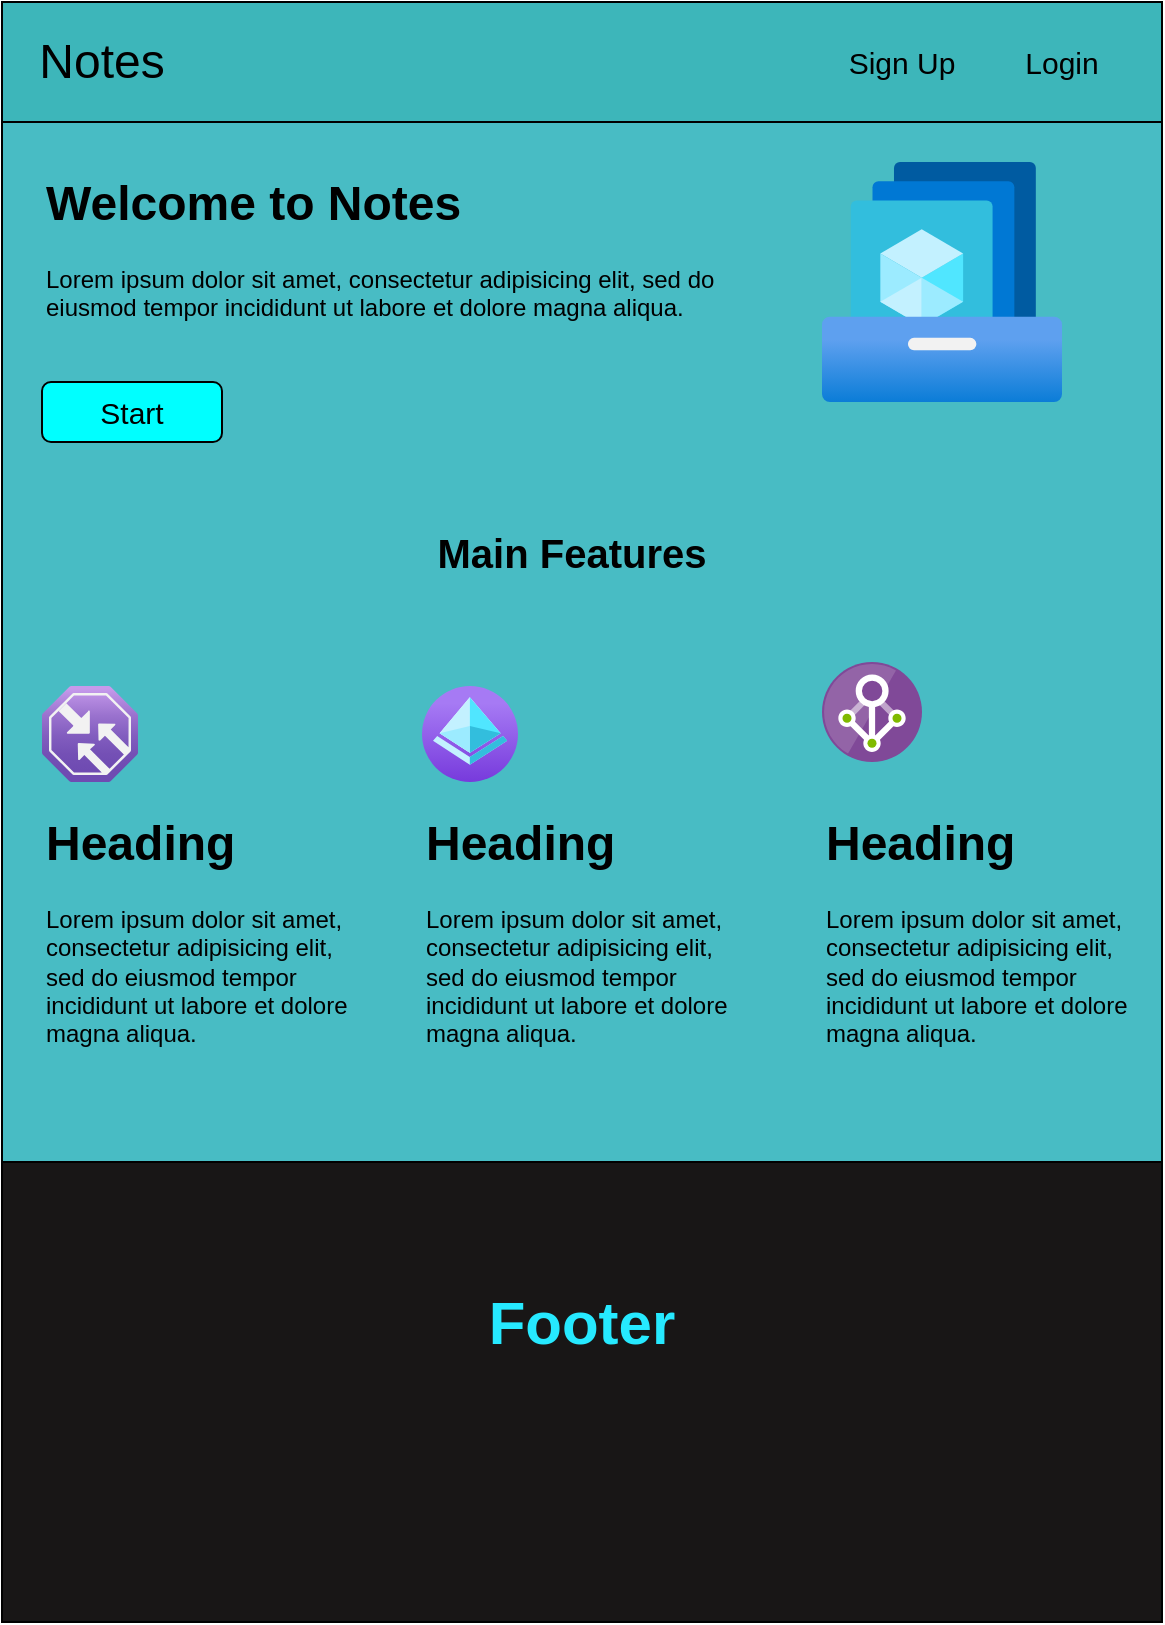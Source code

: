 <mxfile version="24.7.6" pages="6">
  <diagram name="Home Page - No Login" id="YtsLtjv597J_4w6NG1Qv">
    <mxGraphModel dx="1323" dy="743" grid="1" gridSize="10" guides="1" tooltips="1" connect="1" arrows="1" fold="1" page="1" pageScale="1" pageWidth="850" pageHeight="1100" math="0" shadow="0">
      <root>
        <mxCell id="0" />
        <mxCell id="1" parent="0" />
        <mxCell id="EjhWll9vh8XlGAGEeRtv-2" value="" style="rounded=0;whiteSpace=wrap;html=1;fillColor=#48BCC4;" parent="1" vertex="1">
          <mxGeometry x="120" width="580" height="810" as="geometry" />
        </mxCell>
        <mxCell id="5flC0jKzOp5al7qaTR1y-3" value="" style="rounded=1;whiteSpace=wrap;html=1;movable=1;resizable=1;rotatable=1;deletable=1;editable=1;locked=0;connectable=1;arcSize=0;fillColor=#3DB6BA;" parent="1" vertex="1">
          <mxGeometry x="120" width="580" height="60" as="geometry" />
        </mxCell>
        <mxCell id="5flC0jKzOp5al7qaTR1y-4" value="&lt;font style=&quot;font-size: 24px;&quot;&gt;Notes&lt;/font&gt;" style="text;html=1;align=center;verticalAlign=middle;whiteSpace=wrap;rounded=0;movable=1;resizable=1;rotatable=1;deletable=1;editable=1;locked=0;connectable=1;" parent="1" vertex="1">
          <mxGeometry x="130" y="10" width="80" height="40" as="geometry" />
        </mxCell>
        <mxCell id="5flC0jKzOp5al7qaTR1y-6" value="&lt;font style=&quot;font-size: 15px;&quot;&gt;Login&lt;/font&gt;" style="text;html=1;align=center;verticalAlign=middle;whiteSpace=wrap;rounded=0;movable=1;resizable=1;rotatable=1;deletable=1;editable=1;locked=0;connectable=1;" parent="1" vertex="1">
          <mxGeometry x="620" y="15" width="60" height="30" as="geometry" />
        </mxCell>
        <mxCell id="5flC0jKzOp5al7qaTR1y-7" value="&lt;font style=&quot;font-size: 15px;&quot;&gt;Sign Up&lt;/font&gt;" style="text;html=1;align=center;verticalAlign=middle;whiteSpace=wrap;rounded=0;movable=1;resizable=1;rotatable=1;deletable=1;editable=1;locked=0;connectable=1;" parent="1" vertex="1">
          <mxGeometry x="540" y="15" width="60" height="30" as="geometry" />
        </mxCell>
        <mxCell id="VovZ6n3R5ywatHSzWjU2-3" value="&lt;h1 style=&quot;margin-top: 0px;&quot;&gt;Welcome to Notes&lt;/h1&gt;&lt;p&gt;Lorem ipsum dolor sit amet, consectetur adipisicing elit, sed do eiusmod tempor incididunt ut labore et dolore magna aliqua.&lt;/p&gt;" style="text;html=1;whiteSpace=wrap;overflow=hidden;rounded=0;" parent="1" vertex="1">
          <mxGeometry x="140" y="80" width="360" height="170" as="geometry" />
        </mxCell>
        <mxCell id="VovZ6n3R5ywatHSzWjU2-4" value="&lt;font style=&quot;font-size: 15px;&quot;&gt;Start&lt;/font&gt;" style="rounded=1;whiteSpace=wrap;html=1;fillColor=#00FFFF;" parent="1" vertex="1">
          <mxGeometry x="140" y="190" width="90" height="30" as="geometry" />
        </mxCell>
        <mxCell id="VovZ6n3R5ywatHSzWjU2-6" value="&lt;h1 style=&quot;margin-top: 0px;&quot;&gt;Heading&lt;/h1&gt;&lt;p&gt;Lorem ipsum dolor sit amet, consectetur adipisicing elit, sed do eiusmod tempor incididunt ut labore et dolore magna aliqua.&lt;/p&gt;" style="text;html=1;whiteSpace=wrap;overflow=hidden;rounded=0;" parent="1" vertex="1">
          <mxGeometry x="140" y="400" width="160" height="150" as="geometry" />
        </mxCell>
        <mxCell id="VovZ6n3R5ywatHSzWjU2-9" value="&lt;h1 style=&quot;margin-top: 0px;&quot;&gt;Heading&lt;/h1&gt;&lt;p&gt;Lorem ipsum dolor sit amet, consectetur adipisicing elit, sed do eiusmod tempor incididunt ut labore et dolore magna aliqua.&lt;/p&gt;" style="text;html=1;whiteSpace=wrap;overflow=hidden;rounded=0;" parent="1" vertex="1">
          <mxGeometry x="330" y="400" width="160" height="150" as="geometry" />
        </mxCell>
        <mxCell id="VovZ6n3R5ywatHSzWjU2-11" value="&lt;h1 style=&quot;margin-top: 0px;&quot;&gt;Heading&lt;/h1&gt;&lt;p&gt;Lorem ipsum dolor sit amet, consectetur adipisicing elit, sed do eiusmod tempor incididunt ut labore et dolore magna aliqua.&lt;/p&gt;" style="text;html=1;whiteSpace=wrap;overflow=hidden;rounded=0;" parent="1" vertex="1">
          <mxGeometry x="530" y="400" width="160" height="150" as="geometry" />
        </mxCell>
        <mxCell id="VovZ6n3R5ywatHSzWjU2-20" value="" style="rounded=0;whiteSpace=wrap;html=1;fillColor=#181616;" parent="1" vertex="1">
          <mxGeometry x="120" y="580" width="580" height="230" as="geometry" />
        </mxCell>
        <mxCell id="VovZ6n3R5ywatHSzWjU2-21" value="&lt;font color=&quot;#26e9ff&quot; size=&quot;1&quot; style=&quot;&quot;&gt;&lt;b style=&quot;font-size: 30px;&quot;&gt;Footer&lt;/b&gt;&lt;/font&gt;" style="text;html=1;align=center;verticalAlign=middle;whiteSpace=wrap;rounded=0;movable=1;resizable=1;rotatable=1;deletable=1;editable=1;locked=0;connectable=1;" parent="1" vertex="1">
          <mxGeometry x="350" y="640" width="120" height="40" as="geometry" />
        </mxCell>
        <mxCell id="VovZ6n3R5ywatHSzWjU2-95" value="&lt;b&gt;&lt;font style=&quot;font-size: 20px;&quot;&gt;Main Features&lt;/font&gt;&lt;/b&gt;" style="text;html=1;align=center;verticalAlign=middle;whiteSpace=wrap;rounded=0;fillColor=#48BCC4;" parent="1" vertex="1">
          <mxGeometry x="325" y="260" width="160" height="30" as="geometry" />
        </mxCell>
        <mxCell id="VovZ6n3R5ywatHSzWjU2-97" value="" style="image;aspect=fixed;html=1;points=[];align=center;fontSize=12;image=img/lib/azure2/networking/Traffic_Manager_Profiles.svg;" parent="1" vertex="1">
          <mxGeometry x="140" y="342" width="48" height="48" as="geometry" />
        </mxCell>
        <mxCell id="VovZ6n3R5ywatHSzWjU2-98" value="" style="image;aspect=fixed;html=1;points=[];align=center;fontSize=12;image=img/lib/azure2/identity/Azure_AD_Privilege_Identity_Management.svg;" parent="1" vertex="1">
          <mxGeometry x="330" y="342" width="48" height="48" as="geometry" />
        </mxCell>
        <mxCell id="VovZ6n3R5ywatHSzWjU2-99" value="" style="image;sketch=0;aspect=fixed;html=1;points=[];align=center;fontSize=12;image=img/lib/mscae/Azure_AD_Privileged_Identity_Management.svg;" parent="1" vertex="1">
          <mxGeometry x="530" y="330" width="50" height="50" as="geometry" />
        </mxCell>
        <mxCell id="VovZ6n3R5ywatHSzWjU2-103" value="" style="image;aspect=fixed;html=1;points=[];align=center;fontSize=12;image=img/lib/azure2/compute/Shared_Image_Galleries.svg;" parent="1" vertex="1">
          <mxGeometry x="530" y="80" width="120" height="120" as="geometry" />
        </mxCell>
      </root>
    </mxGraphModel>
  </diagram>
  <diagram id="C2n_NYNymnxUVJofGS9h" name="Home Page - Login In">
    <mxGraphModel dx="1323" dy="743" grid="1" gridSize="10" guides="1" tooltips="1" connect="1" arrows="1" fold="1" page="1" pageScale="1" pageWidth="850" pageHeight="1100" math="0" shadow="0">
      <root>
        <mxCell id="0" />
        <mxCell id="1" parent="0" />
        <mxCell id="3x4hByumME01eo94Uom0-1" value="" style="rounded=0;whiteSpace=wrap;html=1;" vertex="1" parent="1">
          <mxGeometry x="120" y="80" width="590" height="950" as="geometry" />
        </mxCell>
        <mxCell id="WuStIot8D7VK95Nnwk7J-1" value="" style="rounded=0;whiteSpace=wrap;html=1;movable=1;resizable=1;rotatable=1;deletable=1;editable=1;locked=0;connectable=1;" vertex="1" parent="1">
          <mxGeometry x="120" y="80" width="590" height="61.03" as="geometry" />
        </mxCell>
        <mxCell id="WuStIot8D7VK95Nnwk7J-2" value="&lt;font style=&quot;font-size: 24px;&quot;&gt;Note&lt;/font&gt;" style="text;html=1;align=center;verticalAlign=middle;whiteSpace=wrap;rounded=0;movable=1;resizable=1;rotatable=1;deletable=1;editable=1;locked=0;connectable=1;" vertex="1" parent="1">
          <mxGeometry x="130" y="90" width="80" height="40" as="geometry" />
        </mxCell>
        <mxCell id="WuStIot8D7VK95Nnwk7J-3" value="&lt;font style=&quot;font-size: 15px;&quot;&gt;Logout&lt;/font&gt;" style="text;html=1;align=center;verticalAlign=middle;whiteSpace=wrap;rounded=0;movable=1;resizable=1;rotatable=1;deletable=1;editable=1;locked=0;connectable=1;" vertex="1" parent="1">
          <mxGeometry x="630" y="95" width="60" height="30" as="geometry" />
        </mxCell>
        <mxCell id="WuStIot8D7VK95Nnwk7J-4" value="&lt;span style=&quot;font-size: 15px;&quot;&gt;All Notes&lt;/span&gt;" style="text;html=1;align=center;verticalAlign=middle;whiteSpace=wrap;rounded=0;movable=1;resizable=1;rotatable=1;deletable=1;editable=1;locked=0;connectable=1;" vertex="1" parent="1">
          <mxGeometry x="540" y="95" width="70" height="30" as="geometry" />
        </mxCell>
        <mxCell id="WuStIot8D7VK95Nnwk7J-5" value="&lt;font style=&quot;font-size: 15px;&quot;&gt;Category&lt;/font&gt;" style="text;html=1;align=center;verticalAlign=middle;whiteSpace=wrap;rounded=0;movable=1;resizable=1;rotatable=1;deletable=1;editable=1;locked=0;connectable=1;" vertex="1" parent="1">
          <mxGeometry x="460" y="95" width="60" height="30" as="geometry" />
        </mxCell>
        <mxCell id="3x4hByumME01eo94Uom0-3" value="Welcome, Nafreen - Add Notes" style="text;strokeColor=none;fillColor=none;html=1;fontSize=24;fontStyle=1;verticalAlign=middle;align=center;" vertex="1" parent="1">
          <mxGeometry x="120" y="160" width="400" height="40" as="geometry" />
        </mxCell>
        <mxCell id="3x4hByumME01eo94Uom0-18" value="&lt;span style=&quot;font-size: 12px;&quot;&gt;Add Note&lt;/span&gt;" style="rounded=1;html=1;shadow=0;dashed=0;whiteSpace=wrap;fontSize=10;fillColor=#666666;align=center;strokeColor=#2EEB2A;fontColor=#ffffff;" vertex="1" parent="1">
          <mxGeometry x="220" y="420" width="380" height="40" as="geometry" />
        </mxCell>
        <mxCell id="3x4hByumME01eo94Uom0-26" value="&lt;font style=&quot;font-size: 18px;&quot;&gt;Latest 5 Notes&lt;/font&gt;" style="text;strokeColor=none;fillColor=none;html=1;fontSize=24;fontStyle=1;verticalAlign=middle;align=center;" vertex="1" parent="1">
          <mxGeometry x="130" y="550" width="140" height="40" as="geometry" />
        </mxCell>
        <mxCell id="3x4hByumME01eo94Uom0-28" value="" style="line;strokeWidth=2;html=1;" vertex="1" parent="1">
          <mxGeometry x="120" y="590" width="590" height="10" as="geometry" />
        </mxCell>
        <mxCell id="3x4hByumME01eo94Uom0-29" value="&lt;h1 style=&quot;margin-top: 0px;&quot;&gt;Heading&lt;/h1&gt;&lt;p&gt;Lorem ipsum dolor sit amet, consectetur adipisicing elit, sed do eiusmod tempor incididunt ut labore et dolore magna aliqua.&lt;/p&gt;" style="text;html=1;whiteSpace=wrap;overflow=hidden;rounded=0;" vertex="1" parent="1">
          <mxGeometry x="130" y="610" width="510" height="90" as="geometry" />
        </mxCell>
        <mxCell id="3x4hByumME01eo94Uom0-34" value="" style="shape=image;html=1;verticalAlign=top;verticalLabelPosition=bottom;labelBackgroundColor=#ffffff;imageAspect=0;aspect=fixed;image=https://cdn3.iconfinder.com/data/icons/user-interface-797/32/User_interface_option_horizontal_list_menu_UI-128.png;rotation=90;" vertex="1" parent="1">
          <mxGeometry x="646" y="641" width="28" height="28" as="geometry" />
        </mxCell>
        <mxCell id="3x4hByumME01eo94Uom0-35" value="&lt;h1 style=&quot;margin-top: 0px;&quot;&gt;Heading&lt;/h1&gt;&lt;p&gt;Lorem ipsum dolor sit amet, consectetur adipisicing elit, sed do eiusmod tempor incididunt ut labore et dolore magna aliqua.&lt;/p&gt;" style="text;html=1;whiteSpace=wrap;overflow=hidden;rounded=0;" vertex="1" parent="1">
          <mxGeometry x="130" y="700" width="510" height="90" as="geometry" />
        </mxCell>
        <mxCell id="3x4hByumME01eo94Uom0-36" value="" style="shape=image;html=1;verticalAlign=top;verticalLabelPosition=bottom;labelBackgroundColor=#ffffff;imageAspect=0;aspect=fixed;image=https://cdn3.iconfinder.com/data/icons/user-interface-797/32/User_interface_option_horizontal_list_menu_UI-128.png;rotation=90;" vertex="1" parent="1">
          <mxGeometry x="646" y="731" width="28" height="28" as="geometry" />
        </mxCell>
        <mxCell id="3x4hByumME01eo94Uom0-39" value="" style="rounded=0;whiteSpace=wrap;html=1;" vertex="1" parent="1">
          <mxGeometry x="120" y="900" width="590" height="130" as="geometry" />
        </mxCell>
        <mxCell id="3x4hByumME01eo94Uom0-42" value="&lt;h1 style=&quot;margin-top: 0px;&quot;&gt;Heading&lt;/h1&gt;&lt;p&gt;Lorem ipsum dolor sit amet, consectetur adipisicing elit, sed do eiusmod tempor incididunt ut labore et dolore magna aliqua.&lt;/p&gt;" style="text;html=1;whiteSpace=wrap;overflow=hidden;rounded=0;" vertex="1" parent="1">
          <mxGeometry x="130" y="790" width="510" height="90" as="geometry" />
        </mxCell>
        <mxCell id="3x4hByumME01eo94Uom0-43" value="" style="shape=image;html=1;verticalAlign=top;verticalLabelPosition=bottom;labelBackgroundColor=#ffffff;imageAspect=0;aspect=fixed;image=https://cdn3.iconfinder.com/data/icons/user-interface-797/32/User_interface_option_horizontal_list_menu_UI-128.png;rotation=90;" vertex="1" parent="1">
          <mxGeometry x="646" y="821" width="28" height="28" as="geometry" />
        </mxCell>
        <mxCell id="2DfNFQR0HhvmWzw1FXsk-2" value="Form" style="text;strokeColor=none;fillColor=none;html=1;fontSize=24;fontStyle=1;verticalAlign=middle;align=center;" vertex="1" parent="1">
          <mxGeometry x="340" y="270" width="100" height="40" as="geometry" />
        </mxCell>
        <mxCell id="2DfNFQR0HhvmWzw1FXsk-3" value="Footer" style="text;strokeColor=none;fillColor=none;html=1;fontSize=24;fontStyle=1;verticalAlign=middle;align=center;" vertex="1" parent="1">
          <mxGeometry x="375" y="945" width="100" height="40" as="geometry" />
        </mxCell>
      </root>
    </mxGraphModel>
  </diagram>
  <diagram id="IzytPdPMPGfhQe3ve3zR" name="Sign In">
    <mxGraphModel dx="794" dy="446" grid="1" gridSize="10" guides="1" tooltips="1" connect="1" arrows="1" fold="1" page="1" pageScale="1" pageWidth="850" pageHeight="1100" math="0" shadow="0">
      <root>
        <mxCell id="0" />
        <mxCell id="1" parent="0" />
        <mxCell id="PIt8ADYwdlNZ4LiqXpWc-1" value="" style="strokeWidth=1;shadow=0;dashed=0;align=center;html=1;shape=mxgraph.mockup.forms.rrect;rSize=0;strokeColor=#999999;fillColor=#ffffff;" vertex="1" parent="1">
          <mxGeometry x="90" y="170" width="490" height="370" as="geometry" />
        </mxCell>
        <mxCell id="PIt8ADYwdlNZ4LiqXpWc-2" value="" style="strokeWidth=1;shadow=0;dashed=0;align=center;html=1;shape=mxgraph.mockup.forms.anchor;fontSize=12;fontColor=#666666;align=left;resizeWidth=1;spacingLeft=0;" vertex="1" parent="PIt8ADYwdlNZ4LiqXpWc-1">
          <mxGeometry width="245.0" height="20" relative="1" as="geometry">
            <mxPoint x="10" y="10" as="offset" />
          </mxGeometry>
        </mxCell>
        <mxCell id="PIt8ADYwdlNZ4LiqXpWc-3" value="" style="shape=line;strokeColor=#ddeeff;strokeWidth=2;html=1;resizeWidth=1;" vertex="1" parent="PIt8ADYwdlNZ4LiqXpWc-1">
          <mxGeometry width="441.0" height="10" relative="1" as="geometry">
            <mxPoint y="70" as="offset" />
          </mxGeometry>
        </mxCell>
        <mxCell id="PIt8ADYwdlNZ4LiqXpWc-4" value="User Name:" style="strokeWidth=1;shadow=0;dashed=0;align=center;html=1;shape=mxgraph.mockup.forms.anchor;fontSize=12;fontColor=#666666;align=left;resizeWidth=1;spacingLeft=0;" vertex="1" parent="PIt8ADYwdlNZ4LiqXpWc-1">
          <mxGeometry width="245.0" height="20" relative="1" as="geometry">
            <mxPoint x="10" y="100" as="offset" />
          </mxGeometry>
        </mxCell>
        <mxCell id="PIt8ADYwdlNZ4LiqXpWc-5" value="johndoe" style="strokeWidth=1;shadow=0;dashed=0;align=center;html=1;shape=mxgraph.mockup.forms.rrect;rSize=0;strokeColor=#999999;fontColor=#666666;align=left;spacingLeft=5;resizeWidth=1;" vertex="1" parent="PIt8ADYwdlNZ4LiqXpWc-1">
          <mxGeometry width="367.5" height="25" relative="1" as="geometry">
            <mxPoint x="10" y="120" as="offset" />
          </mxGeometry>
        </mxCell>
        <mxCell id="PIt8ADYwdlNZ4LiqXpWc-6" value="Password:" style="strokeWidth=1;shadow=0;dashed=0;align=center;html=1;shape=mxgraph.mockup.forms.anchor;fontSize=12;fontColor=#666666;align=left;resizeWidth=1;spacingLeft=0;" vertex="1" parent="PIt8ADYwdlNZ4LiqXpWc-1">
          <mxGeometry width="245.0" height="20" relative="1" as="geometry">
            <mxPoint x="10" y="155" as="offset" />
          </mxGeometry>
        </mxCell>
        <mxCell id="PIt8ADYwdlNZ4LiqXpWc-7" value="********" style="strokeWidth=1;shadow=0;dashed=0;align=center;html=1;shape=mxgraph.mockup.forms.rrect;rSize=0;strokeColor=#999999;fontColor=#666666;align=left;spacingLeft=5;resizeWidth=1;" vertex="1" parent="PIt8ADYwdlNZ4LiqXpWc-1">
          <mxGeometry width="367.5" height="25" relative="1" as="geometry">
            <mxPoint x="10" y="175" as="offset" />
          </mxGeometry>
        </mxCell>
        <mxCell id="PIt8ADYwdlNZ4LiqXpWc-8" value="SIGN IN" style="strokeWidth=1;shadow=0;dashed=0;align=center;html=1;shape=mxgraph.mockup.forms.rrect;rSize=5;strokeColor=none;fontColor=#ffffff;fillColor=#66bbff;fontSize=16;fontStyle=1;" vertex="1" parent="PIt8ADYwdlNZ4LiqXpWc-1">
          <mxGeometry y="1" width="80" height="30" relative="1" as="geometry">
            <mxPoint x="300" y="-160" as="offset" />
          </mxGeometry>
        </mxCell>
        <mxCell id="PIt8ADYwdlNZ4LiqXpWc-9" value="Forgot Password?" style="strokeWidth=1;shadow=0;dashed=0;align=center;html=1;shape=mxgraph.mockup.forms.anchor;fontSize=12;fontColor=#9999ff;align=left;spacingLeft=0;fontStyle=4;resizeWidth=1;" vertex="1" parent="PIt8ADYwdlNZ4LiqXpWc-1">
          <mxGeometry y="1" width="130" height="20" relative="1" as="geometry">
            <mxPoint x="10" y="-150" as="offset" />
          </mxGeometry>
        </mxCell>
        <mxCell id="PIt8ADYwdlNZ4LiqXpWc-10" value="" style="shape=line;strokeColor=#ddeeff;strokeWidth=2;html=1;resizeWidth=1;" vertex="1" parent="PIt8ADYwdlNZ4LiqXpWc-1">
          <mxGeometry y="1" width="441.0" height="10" relative="1" as="geometry">
            <mxPoint y="-90" as="offset" />
          </mxGeometry>
        </mxCell>
        <mxCell id="PIt8ADYwdlNZ4LiqXpWc-11" value="" style="strokeWidth=1;shadow=0;dashed=0;align=center;html=1;shape=mxgraph.mockup.forms.anchor;fontSize=12;fontColor=#666666;align=left;spacingLeft=0;resizeWidth=1;" vertex="1" parent="PIt8ADYwdlNZ4LiqXpWc-1">
          <mxGeometry y="1" width="70" height="20" relative="1" as="geometry">
            <mxPoint x="30" y="-140" as="offset" />
          </mxGeometry>
        </mxCell>
        <mxCell id="PIt8ADYwdlNZ4LiqXpWc-13" value="&lt;span style=&quot;font-size: 14px;&quot;&gt;&lt;font color=&quot;#de2853&quot;&gt;Register Here&lt;/font&gt;&lt;/span&gt;" style="strokeWidth=1;shadow=0;dashed=0;align=center;html=1;shape=mxgraph.mockup.forms.anchor;fontSize=12;fontColor=#9999ff;align=left;spacingLeft=0;fontStyle=4;resizeWidth=1;" vertex="1" parent="PIt8ADYwdlNZ4LiqXpWc-1">
          <mxGeometry x="110" y="300" width="130" height="20" as="geometry" />
        </mxCell>
        <mxCell id="PIt8ADYwdlNZ4LiqXpWc-14" value="&lt;font style=&quot;font-weight: normal; font-size: 14px;&quot;&gt;New Writer ?&lt;/font&gt;" style="text;strokeColor=none;fillColor=none;html=1;fontSize=24;fontStyle=1;verticalAlign=middle;align=left;" vertex="1" parent="PIt8ADYwdlNZ4LiqXpWc-1">
          <mxGeometry x="10" y="290" width="100" height="40" as="geometry" />
        </mxCell>
        <mxCell id="YxDLEsgu_CgFRWMcJ26E-1" value="Notes - Login" style="text;strokeColor=none;fillColor=none;html=1;fontSize=24;fontStyle=1;verticalAlign=middle;align=center;" vertex="1" parent="PIt8ADYwdlNZ4LiqXpWc-1">
          <mxGeometry x="155" y="10" width="180" height="40" as="geometry" />
        </mxCell>
      </root>
    </mxGraphModel>
  </diagram>
  <diagram id="xSyqDmCMOS5zJ63Zc0Rz" name="Sign Up">
    <mxGraphModel dx="794" dy="446" grid="1" gridSize="10" guides="1" tooltips="1" connect="1" arrows="1" fold="1" page="1" pageScale="1" pageWidth="850" pageHeight="1100" math="0" shadow="0">
      <root>
        <mxCell id="0" />
        <mxCell id="1" parent="0" />
        <mxCell id="Q_tldeaNphsJ2G3xtFfW-1" value="" style="strokeWidth=1;shadow=0;dashed=0;align=center;html=1;shape=mxgraph.mockup.forms.rrect;rSize=0;strokeColor=#999999;fillColor=#ffffff;" vertex="1" parent="1">
          <mxGeometry x="310" y="80" width="200" height="300" as="geometry" />
        </mxCell>
        <mxCell id="Q_tldeaNphsJ2G3xtFfW-2" value="Sign Up" style="strokeWidth=1;shadow=0;dashed=0;align=center;html=1;shape=mxgraph.mockup.forms.anchor;fontSize=12;fontColor=#666666;align=left;resizeWidth=1;spacingLeft=0;" vertex="1" parent="Q_tldeaNphsJ2G3xtFfW-1">
          <mxGeometry width="100" height="20" relative="1" as="geometry">
            <mxPoint x="10" y="10" as="offset" />
          </mxGeometry>
        </mxCell>
        <mxCell id="Q_tldeaNphsJ2G3xtFfW-3" value="" style="shape=line;strokeColor=#ddeeff;strokeWidth=2;html=1;resizeWidth=1;" vertex="1" parent="Q_tldeaNphsJ2G3xtFfW-1">
          <mxGeometry width="180" height="10" relative="1" as="geometry">
            <mxPoint x="10" y="30" as="offset" />
          </mxGeometry>
        </mxCell>
        <mxCell id="Q_tldeaNphsJ2G3xtFfW-4" value="User Name:" style="strokeWidth=1;shadow=0;dashed=0;align=center;html=1;shape=mxgraph.mockup.forms.anchor;fontSize=12;fontColor=#666666;align=left;resizeWidth=1;spacingLeft=0;" vertex="1" parent="Q_tldeaNphsJ2G3xtFfW-1">
          <mxGeometry width="100" height="20" relative="1" as="geometry">
            <mxPoint x="10" y="40" as="offset" />
          </mxGeometry>
        </mxCell>
        <mxCell id="Q_tldeaNphsJ2G3xtFfW-5" value="johndoe" style="strokeWidth=1;shadow=0;dashed=0;align=center;html=1;shape=mxgraph.mockup.forms.rrect;rSize=0;strokeColor=#999999;fontColor=#666666;align=left;spacingLeft=5;resizeWidth=1;" vertex="1" parent="Q_tldeaNphsJ2G3xtFfW-1">
          <mxGeometry width="150" height="25" relative="1" as="geometry">
            <mxPoint x="10" y="60" as="offset" />
          </mxGeometry>
        </mxCell>
        <mxCell id="Q_tldeaNphsJ2G3xtFfW-6" value="Password:" style="strokeWidth=1;shadow=0;dashed=0;align=center;html=1;shape=mxgraph.mockup.forms.anchor;fontSize=12;fontColor=#666666;align=left;resizeWidth=1;spacingLeft=0;" vertex="1" parent="Q_tldeaNphsJ2G3xtFfW-1">
          <mxGeometry width="100" height="20" relative="1" as="geometry">
            <mxPoint x="10" y="95" as="offset" />
          </mxGeometry>
        </mxCell>
        <mxCell id="Q_tldeaNphsJ2G3xtFfW-7" value="********" style="strokeWidth=1;shadow=0;dashed=0;align=center;html=1;shape=mxgraph.mockup.forms.rrect;rSize=0;strokeColor=#999999;fontColor=#666666;align=left;spacingLeft=5;resizeWidth=1;" vertex="1" parent="Q_tldeaNphsJ2G3xtFfW-1">
          <mxGeometry width="150" height="25" relative="1" as="geometry">
            <mxPoint x="10" y="115" as="offset" />
          </mxGeometry>
        </mxCell>
        <mxCell id="Q_tldeaNphsJ2G3xtFfW-8" value="SIGN UP" style="strokeWidth=1;shadow=0;dashed=0;align=center;html=1;shape=mxgraph.mockup.forms.rrect;rSize=5;strokeColor=none;fontColor=#ffffff;fillColor=#66bbff;fontSize=16;fontStyle=1;" vertex="1" parent="Q_tldeaNphsJ2G3xtFfW-1">
          <mxGeometry y="1" width="80" height="30" relative="1" as="geometry">
            <mxPoint x="20" y="-150" as="offset" />
          </mxGeometry>
        </mxCell>
        <mxCell id="Q_tldeaNphsJ2G3xtFfW-9" value="Forgot Password?" style="strokeWidth=1;shadow=0;dashed=0;align=center;html=1;shape=mxgraph.mockup.forms.anchor;fontSize=12;fontColor=#9999ff;align=left;spacingLeft=0;fontStyle=4;resizeWidth=1;" vertex="1" parent="Q_tldeaNphsJ2G3xtFfW-1">
          <mxGeometry y="1" width="150" height="20" relative="1" as="geometry">
            <mxPoint x="10" y="-110" as="offset" />
          </mxGeometry>
        </mxCell>
        <mxCell id="Q_tldeaNphsJ2G3xtFfW-10" value="" style="shape=line;strokeColor=#ddeeff;strokeWidth=2;html=1;resizeWidth=1;" vertex="1" parent="Q_tldeaNphsJ2G3xtFfW-1">
          <mxGeometry y="1" width="180" height="10" relative="1" as="geometry">
            <mxPoint x="10" y="-90" as="offset" />
          </mxGeometry>
        </mxCell>
        <mxCell id="Q_tldeaNphsJ2G3xtFfW-11" value="Already Exists" style="strokeWidth=1;shadow=0;dashed=0;align=center;html=1;shape=mxgraph.mockup.forms.anchor;fontSize=12;fontColor=#666666;align=left;spacingLeft=0;resizeWidth=1;" vertex="1" parent="Q_tldeaNphsJ2G3xtFfW-1">
          <mxGeometry y="1" width="150" height="20" relative="1" as="geometry">
            <mxPoint x="10" y="-70" as="offset" />
          </mxGeometry>
        </mxCell>
        <mxCell id="Q_tldeaNphsJ2G3xtFfW-12" value="Sign In" style="strokeWidth=1;shadow=0;dashed=0;align=center;html=1;shape=mxgraph.mockup.forms.rrect;rSize=5;strokeColor=none;fontColor=#ffffff;fillColor=#66bbff;fontSize=16;fontStyle=1;" vertex="1" parent="Q_tldeaNphsJ2G3xtFfW-1">
          <mxGeometry y="1" width="80" height="30" relative="1" as="geometry">
            <mxPoint x="20" y="-50" as="offset" />
          </mxGeometry>
        </mxCell>
      </root>
    </mxGraphModel>
  </diagram>
  <diagram id="yQCm3SbdXInkTqhAf-yB" name="All Notes">
    <mxGraphModel dx="794" dy="446" grid="1" gridSize="10" guides="1" tooltips="1" connect="1" arrows="1" fold="1" page="1" pageScale="1" pageWidth="850" pageHeight="1100" math="0" shadow="0">
      <root>
        <mxCell id="0" />
        <mxCell id="1" parent="0" />
        <mxCell id="d2Jo-64pAfSHCjoBaFFs-2" value="" style="rounded=1;arcSize=9;align=left;spacingLeft=5;strokeColor=#4C9AFF;html=1;strokeWidth=2;fontSize=12" vertex="1" parent="1">
          <mxGeometry x="220" y="140" width="290" height="33" as="geometry" />
        </mxCell>
        <UserObject label="%date{ddd mmm dd yyyy HH:MM:ss}%" placeholders="1" id="d2Jo-64pAfSHCjoBaFFs-3">
          <mxCell style="text;html=1;strokeColor=none;fillColor=none;align=center;verticalAlign=middle;whiteSpace=wrap;overflow=hidden;" vertex="1" parent="1">
            <mxGeometry x="210" y="146.5" width="160" height="20" as="geometry" />
          </mxCell>
        </UserObject>
        <mxCell id="d2Jo-64pAfSHCjoBaFFs-4" value="" style="sketch=0;pointerEvents=1;shadow=0;dashed=0;html=1;strokeColor=none;fillColor=#505050;labelPosition=center;verticalLabelPosition=bottom;verticalAlign=top;outlineConnect=0;align=center;shape=mxgraph.office.concepts.calendar;" vertex="1" parent="1">
          <mxGeometry x="480" y="146.5" width="24.24" height="20" as="geometry" />
        </mxCell>
        <mxCell id="d2Jo-64pAfSHCjoBaFFs-5" value="Select Date" style="text;strokeColor=none;fillColor=none;html=1;fontSize=24;fontStyle=1;verticalAlign=middle;align=center;" vertex="1" parent="1">
          <mxGeometry x="70" y="133" width="150" height="40" as="geometry" />
        </mxCell>
        <mxCell id="d2Jo-64pAfSHCjoBaFFs-8" value="&lt;h1 style=&quot;margin-top: 0px;&quot;&gt;Heading&lt;/h1&gt;&lt;p&gt;Lorem ipsum dolor sit amet, consectetur adipisicing elit, sed do eiusmod tempor incididunt ut labore et dolore magna aliqua.&lt;/p&gt;" style="text;html=1;whiteSpace=wrap;overflow=hidden;rounded=0;" vertex="1" parent="1">
          <mxGeometry x="80" y="200" width="660" height="90" as="geometry" />
        </mxCell>
        <mxCell id="d2Jo-64pAfSHCjoBaFFs-9" value="&lt;h1 style=&quot;margin-top: 0px;&quot;&gt;Heading&lt;/h1&gt;&lt;p&gt;Lorem ipsum dolor sit amet, consectetur adipisicing elit, sed do eiusmod tempor incididunt ut labore et dolore magna aliqua.&lt;/p&gt;" style="text;html=1;whiteSpace=wrap;overflow=hidden;rounded=0;" vertex="1" parent="1">
          <mxGeometry x="80" y="280" width="660" height="90" as="geometry" />
        </mxCell>
        <mxCell id="d2Jo-64pAfSHCjoBaFFs-10" value="&lt;h1 style=&quot;margin-top: 0px;&quot;&gt;Heading&lt;/h1&gt;&lt;p&gt;Lorem ipsum dolor sit amet, consectetur adipisicing elit, sed do eiusmod tempor incididunt ut labore et dolore magna aliqua.&lt;/p&gt;" style="text;html=1;whiteSpace=wrap;overflow=hidden;rounded=0;" vertex="1" parent="1">
          <mxGeometry x="80" y="380" width="660" height="90" as="geometry" />
        </mxCell>
        <mxCell id="8apDFixR6FwY8EmBF7n--1" value="List of&amp;nbsp; Notes&amp;nbsp;" style="text;strokeColor=none;fillColor=none;html=1;fontSize=24;fontStyle=1;verticalAlign=middle;align=center;" vertex="1" parent="1">
          <mxGeometry x="40" y="80" width="240" height="40" as="geometry" />
        </mxCell>
      </root>
    </mxGraphModel>
  </diagram>
  <diagram id="dCxWNPWPVcO_TCrfq1-z" name="Data Base">
    <mxGraphModel dx="794" dy="446" grid="1" gridSize="10" guides="1" tooltips="1" connect="1" arrows="1" fold="1" page="1" pageScale="1" pageWidth="850" pageHeight="1100" math="0" shadow="0">
      <root>
        <mxCell id="0" />
        <mxCell id="1" parent="0" />
        <mxCell id="f1b21Niqsc0mceTE36bu-2" value="" style="verticalLabelPosition=bottom;html=1;verticalAlign=top;align=center;strokeColor=none;fillColor=#00BEF2;shape=mxgraph.azure.sql_database;" vertex="1" parent="1">
          <mxGeometry x="400" y="30" width="50" height="80" as="geometry" />
        </mxCell>
        <mxCell id="f1b21Niqsc0mceTE36bu-3" value="User Table" style="shape=table;startSize=30;container=1;collapsible=1;childLayout=tableLayout;fixedRows=1;rowLines=0;fontStyle=1;align=center;resizeLast=1;html=1;" vertex="1" parent="1">
          <mxGeometry x="140" y="185" width="180" height="130" as="geometry">
            <mxRectangle x="175" y="160" width="100" height="30" as="alternateBounds" />
          </mxGeometry>
        </mxCell>
        <mxCell id="f1b21Niqsc0mceTE36bu-4" value="" style="shape=tableRow;horizontal=0;startSize=0;swimlaneHead=0;swimlaneBody=0;fillColor=none;collapsible=0;dropTarget=0;points=[[0,0.5],[1,0.5]];portConstraint=eastwest;top=0;left=0;right=0;bottom=1;" vertex="1" parent="f1b21Niqsc0mceTE36bu-3">
          <mxGeometry y="30" width="180" height="30" as="geometry" />
        </mxCell>
        <mxCell id="f1b21Niqsc0mceTE36bu-5" value="PK" style="shape=partialRectangle;connectable=0;fillColor=none;top=0;left=0;bottom=0;right=0;fontStyle=1;overflow=hidden;whiteSpace=wrap;html=1;" vertex="1" parent="f1b21Niqsc0mceTE36bu-4">
          <mxGeometry width="45" height="30" as="geometry">
            <mxRectangle width="45" height="30" as="alternateBounds" />
          </mxGeometry>
        </mxCell>
        <mxCell id="f1b21Niqsc0mceTE36bu-6" value="User ID" style="shape=partialRectangle;connectable=0;fillColor=none;top=0;left=0;bottom=0;right=0;align=left;spacingLeft=6;fontStyle=5;overflow=hidden;whiteSpace=wrap;html=1;" vertex="1" parent="f1b21Niqsc0mceTE36bu-4">
          <mxGeometry x="45" width="135" height="30" as="geometry">
            <mxRectangle width="135" height="30" as="alternateBounds" />
          </mxGeometry>
        </mxCell>
        <mxCell id="f1b21Niqsc0mceTE36bu-7" value="" style="shape=tableRow;horizontal=0;startSize=0;swimlaneHead=0;swimlaneBody=0;fillColor=none;collapsible=0;dropTarget=0;points=[[0,0.5],[1,0.5]];portConstraint=eastwest;top=0;left=0;right=0;bottom=0;" vertex="1" parent="f1b21Niqsc0mceTE36bu-3">
          <mxGeometry y="60" width="180" height="40" as="geometry" />
        </mxCell>
        <mxCell id="f1b21Niqsc0mceTE36bu-8" value="" style="shape=partialRectangle;connectable=0;fillColor=none;top=0;left=0;bottom=0;right=0;editable=1;overflow=hidden;whiteSpace=wrap;html=1;" vertex="1" parent="f1b21Niqsc0mceTE36bu-7">
          <mxGeometry width="45" height="40" as="geometry">
            <mxRectangle width="45" height="40" as="alternateBounds" />
          </mxGeometry>
        </mxCell>
        <mxCell id="f1b21Niqsc0mceTE36bu-9" value="User Name" style="shape=partialRectangle;connectable=0;fillColor=none;top=0;left=0;bottom=0;right=0;align=left;spacingLeft=6;overflow=hidden;whiteSpace=wrap;html=1;" vertex="1" parent="f1b21Niqsc0mceTE36bu-7">
          <mxGeometry x="45" width="135" height="40" as="geometry">
            <mxRectangle width="135" height="40" as="alternateBounds" />
          </mxGeometry>
        </mxCell>
        <mxCell id="f1b21Niqsc0mceTE36bu-10" value="" style="shape=tableRow;horizontal=0;startSize=0;swimlaneHead=0;swimlaneBody=0;fillColor=none;collapsible=0;dropTarget=0;points=[[0,0.5],[1,0.5]];portConstraint=eastwest;top=0;left=0;right=0;bottom=0;" vertex="1" parent="f1b21Niqsc0mceTE36bu-3">
          <mxGeometry y="100" width="180" height="30" as="geometry" />
        </mxCell>
        <mxCell id="f1b21Niqsc0mceTE36bu-11" value="" style="shape=partialRectangle;connectable=0;fillColor=none;top=0;left=0;bottom=0;right=0;editable=1;overflow=hidden;whiteSpace=wrap;html=1;" vertex="1" parent="f1b21Niqsc0mceTE36bu-10">
          <mxGeometry width="45" height="30" as="geometry">
            <mxRectangle width="45" height="30" as="alternateBounds" />
          </mxGeometry>
        </mxCell>
        <mxCell id="f1b21Niqsc0mceTE36bu-12" value="Password" style="shape=partialRectangle;connectable=0;fillColor=none;top=0;left=0;bottom=0;right=0;align=left;spacingLeft=6;overflow=hidden;whiteSpace=wrap;html=1;" vertex="1" parent="f1b21Niqsc0mceTE36bu-10">
          <mxGeometry x="45" width="135" height="30" as="geometry">
            <mxRectangle width="135" height="30" as="alternateBounds" />
          </mxGeometry>
        </mxCell>
        <mxCell id="f1b21Niqsc0mceTE36bu-19" value="" style="edgeStyle=segmentEdgeStyle;endArrow=classic;html=1;curved=0;rounded=0;endSize=8;startSize=8;exitX=0.5;exitY=1;exitDx=0;exitDy=0;exitPerimeter=0;entryX=0.423;entryY=0;entryDx=0;entryDy=0;entryPerimeter=0;" edge="1" parent="1">
          <mxGeometry width="50" height="50" relative="1" as="geometry">
            <mxPoint x="425" y="110" as="sourcePoint" />
            <mxPoint x="216.14" y="185" as="targetPoint" />
            <Array as="points">
              <mxPoint x="216" y="110" />
            </Array>
          </mxGeometry>
        </mxCell>
        <mxCell id="f1b21Niqsc0mceTE36bu-20" value="Notes Table" style="shape=table;startSize=30;container=1;collapsible=1;childLayout=tableLayout;fixedRows=1;rowLines=0;fontStyle=1;align=center;resizeLast=1;html=1;whiteSpace=wrap;" vertex="1" parent="1">
          <mxGeometry x="570" y="185" width="180" height="180" as="geometry">
            <mxRectangle x="560" y="160" width="100" height="30" as="alternateBounds" />
          </mxGeometry>
        </mxCell>
        <mxCell id="f1b21Niqsc0mceTE36bu-21" value="" style="shape=tableRow;horizontal=0;startSize=0;swimlaneHead=0;swimlaneBody=0;fillColor=none;collapsible=0;dropTarget=0;points=[[0,0.5],[1,0.5]];portConstraint=eastwest;top=0;left=0;right=0;bottom=0;html=1;" vertex="1" parent="f1b21Niqsc0mceTE36bu-20">
          <mxGeometry y="30" width="180" height="30" as="geometry" />
        </mxCell>
        <mxCell id="f1b21Niqsc0mceTE36bu-22" value="PK" style="shape=partialRectangle;connectable=0;fillColor=none;top=0;left=0;bottom=0;right=0;fontStyle=1;overflow=hidden;html=1;whiteSpace=wrap;" vertex="1" parent="f1b21Niqsc0mceTE36bu-21">
          <mxGeometry width="60" height="30" as="geometry">
            <mxRectangle width="60" height="30" as="alternateBounds" />
          </mxGeometry>
        </mxCell>
        <mxCell id="f1b21Niqsc0mceTE36bu-23" value="NoteID" style="shape=partialRectangle;connectable=0;fillColor=none;top=0;left=0;bottom=0;right=0;align=left;spacingLeft=6;fontStyle=5;overflow=hidden;html=1;whiteSpace=wrap;" vertex="1" parent="f1b21Niqsc0mceTE36bu-21">
          <mxGeometry x="60" width="120" height="30" as="geometry">
            <mxRectangle width="120" height="30" as="alternateBounds" />
          </mxGeometry>
        </mxCell>
        <mxCell id="f1b21Niqsc0mceTE36bu-24" value="" style="shape=tableRow;horizontal=0;startSize=0;swimlaneHead=0;swimlaneBody=0;fillColor=none;collapsible=0;dropTarget=0;points=[[0,0.5],[1,0.5]];portConstraint=eastwest;top=0;left=0;right=0;bottom=1;html=1;" vertex="1" parent="f1b21Niqsc0mceTE36bu-20">
          <mxGeometry y="60" width="180" height="30" as="geometry" />
        </mxCell>
        <mxCell id="f1b21Niqsc0mceTE36bu-25" value="FK2" style="shape=partialRectangle;connectable=0;fillColor=none;top=0;left=0;bottom=0;right=0;fontStyle=1;overflow=hidden;html=1;whiteSpace=wrap;" vertex="1" parent="f1b21Niqsc0mceTE36bu-24">
          <mxGeometry width="60" height="30" as="geometry">
            <mxRectangle width="60" height="30" as="alternateBounds" />
          </mxGeometry>
        </mxCell>
        <mxCell id="f1b21Niqsc0mceTE36bu-26" value="User ID" style="shape=partialRectangle;connectable=0;fillColor=none;top=0;left=0;bottom=0;right=0;align=left;spacingLeft=6;fontStyle=5;overflow=hidden;html=1;whiteSpace=wrap;" vertex="1" parent="f1b21Niqsc0mceTE36bu-24">
          <mxGeometry x="60" width="120" height="30" as="geometry">
            <mxRectangle width="120" height="30" as="alternateBounds" />
          </mxGeometry>
        </mxCell>
        <mxCell id="f1b21Niqsc0mceTE36bu-27" value="" style="shape=tableRow;horizontal=0;startSize=0;swimlaneHead=0;swimlaneBody=0;fillColor=none;collapsible=0;dropTarget=0;points=[[0,0.5],[1,0.5]];portConstraint=eastwest;top=0;left=0;right=0;bottom=0;html=1;" vertex="1" parent="f1b21Niqsc0mceTE36bu-20">
          <mxGeometry y="90" width="180" height="30" as="geometry" />
        </mxCell>
        <mxCell id="f1b21Niqsc0mceTE36bu-28" value="" style="shape=partialRectangle;connectable=0;fillColor=none;top=0;left=0;bottom=0;right=0;editable=1;overflow=hidden;html=1;whiteSpace=wrap;" vertex="1" parent="f1b21Niqsc0mceTE36bu-27">
          <mxGeometry width="60" height="30" as="geometry">
            <mxRectangle width="60" height="30" as="alternateBounds" />
          </mxGeometry>
        </mxCell>
        <mxCell id="f1b21Niqsc0mceTE36bu-29" value="Heading" style="shape=partialRectangle;connectable=0;fillColor=none;top=0;left=0;bottom=0;right=0;align=left;spacingLeft=6;overflow=hidden;html=1;whiteSpace=wrap;" vertex="1" parent="f1b21Niqsc0mceTE36bu-27">
          <mxGeometry x="60" width="120" height="30" as="geometry">
            <mxRectangle width="120" height="30" as="alternateBounds" />
          </mxGeometry>
        </mxCell>
        <mxCell id="f1b21Niqsc0mceTE36bu-30" value="" style="shape=tableRow;horizontal=0;startSize=0;swimlaneHead=0;swimlaneBody=0;fillColor=none;collapsible=0;dropTarget=0;points=[[0,0.5],[1,0.5]];portConstraint=eastwest;top=0;left=0;right=0;bottom=0;html=1;" vertex="1" parent="f1b21Niqsc0mceTE36bu-20">
          <mxGeometry y="120" width="180" height="30" as="geometry" />
        </mxCell>
        <mxCell id="f1b21Niqsc0mceTE36bu-31" value="" style="shape=partialRectangle;connectable=0;fillColor=none;top=0;left=0;bottom=0;right=0;editable=1;overflow=hidden;html=1;whiteSpace=wrap;" vertex="1" parent="f1b21Niqsc0mceTE36bu-30">
          <mxGeometry width="60" height="30" as="geometry">
            <mxRectangle width="60" height="30" as="alternateBounds" />
          </mxGeometry>
        </mxCell>
        <mxCell id="f1b21Niqsc0mceTE36bu-32" value="Note" style="shape=partialRectangle;connectable=0;fillColor=none;top=0;left=0;bottom=0;right=0;align=left;spacingLeft=6;overflow=hidden;html=1;whiteSpace=wrap;" vertex="1" parent="f1b21Niqsc0mceTE36bu-30">
          <mxGeometry x="60" width="120" height="30" as="geometry">
            <mxRectangle width="120" height="30" as="alternateBounds" />
          </mxGeometry>
        </mxCell>
        <mxCell id="oKYT7KNp_3l_w255SW4t-3" value="" style="shape=tableRow;horizontal=0;startSize=0;swimlaneHead=0;swimlaneBody=0;fillColor=none;collapsible=0;dropTarget=0;points=[[0,0.5],[1,0.5]];portConstraint=eastwest;top=0;left=0;right=0;bottom=0;html=1;" vertex="1" parent="f1b21Niqsc0mceTE36bu-20">
          <mxGeometry y="150" width="180" height="30" as="geometry" />
        </mxCell>
        <mxCell id="oKYT7KNp_3l_w255SW4t-4" value="" style="shape=partialRectangle;connectable=0;fillColor=none;top=0;left=0;bottom=0;right=0;editable=1;overflow=hidden;html=1;whiteSpace=wrap;" vertex="1" parent="oKYT7KNp_3l_w255SW4t-3">
          <mxGeometry width="60" height="30" as="geometry">
            <mxRectangle width="60" height="30" as="alternateBounds" />
          </mxGeometry>
        </mxCell>
        <mxCell id="oKYT7KNp_3l_w255SW4t-5" value="Created Date" style="shape=partialRectangle;connectable=0;fillColor=none;top=0;left=0;bottom=0;right=0;align=left;spacingLeft=6;overflow=hidden;html=1;whiteSpace=wrap;" vertex="1" parent="oKYT7KNp_3l_w255SW4t-3">
          <mxGeometry x="60" width="120" height="30" as="geometry">
            <mxRectangle width="120" height="30" as="alternateBounds" />
          </mxGeometry>
        </mxCell>
        <mxCell id="oKYT7KNp_3l_w255SW4t-1" value="" style="edgeStyle=segmentEdgeStyle;endArrow=classic;html=1;curved=0;rounded=0;endSize=8;startSize=8;exitX=0.5;exitY=1;exitDx=0;exitDy=0;exitPerimeter=0;entryX=0.5;entryY=0;entryDx=0;entryDy=0;" edge="1" parent="1" source="f1b21Niqsc0mceTE36bu-2" target="f1b21Niqsc0mceTE36bu-20">
          <mxGeometry width="50" height="50" relative="1" as="geometry">
            <mxPoint x="420" y="260" as="sourcePoint" />
            <mxPoint x="470" y="210" as="targetPoint" />
          </mxGeometry>
        </mxCell>
      </root>
    </mxGraphModel>
  </diagram>
</mxfile>
